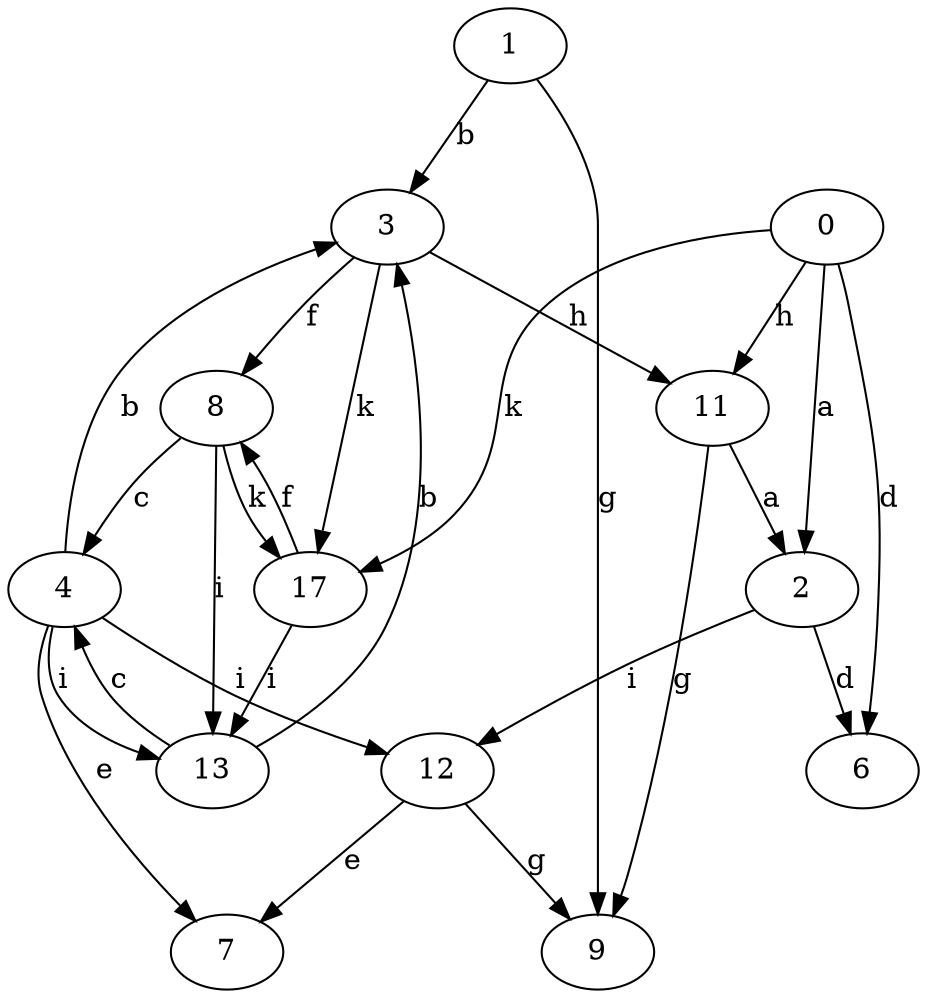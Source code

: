 strict digraph  {
1;
2;
3;
4;
6;
7;
8;
9;
11;
0;
12;
13;
17;
1 -> 3  [label=b];
1 -> 9  [label=g];
2 -> 6  [label=d];
2 -> 12  [label=i];
3 -> 8  [label=f];
3 -> 11  [label=h];
3 -> 17  [label=k];
4 -> 3  [label=b];
4 -> 7  [label=e];
4 -> 12  [label=i];
4 -> 13  [label=i];
8 -> 4  [label=c];
8 -> 13  [label=i];
8 -> 17  [label=k];
11 -> 2  [label=a];
11 -> 9  [label=g];
0 -> 2  [label=a];
0 -> 6  [label=d];
0 -> 11  [label=h];
0 -> 17  [label=k];
12 -> 7  [label=e];
12 -> 9  [label=g];
13 -> 3  [label=b];
13 -> 4  [label=c];
17 -> 8  [label=f];
17 -> 13  [label=i];
}
